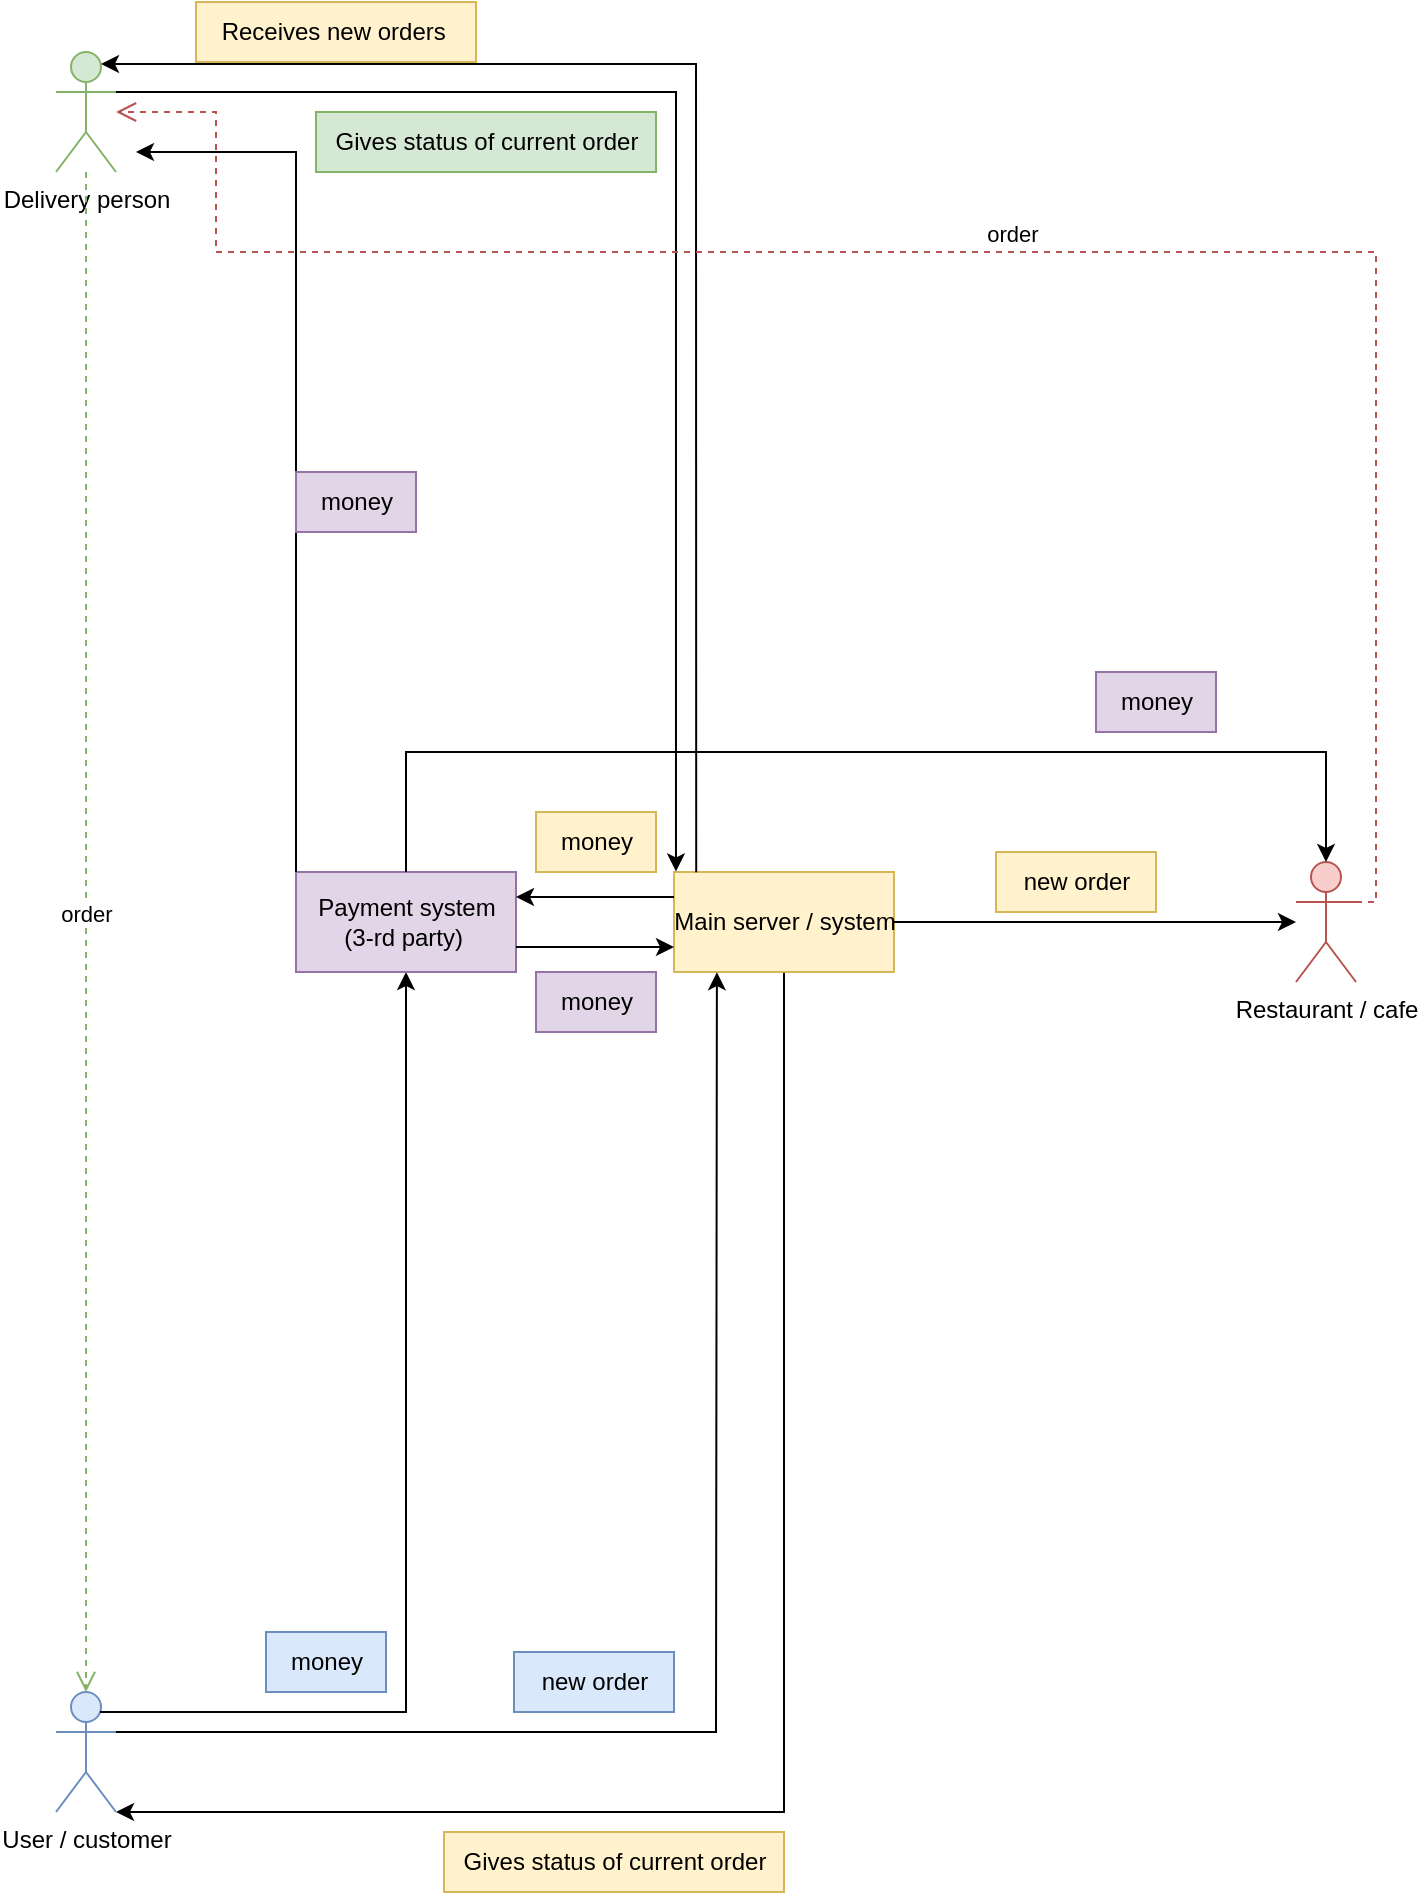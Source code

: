 <mxfile version="20.5.1" type="github">
  <diagram id="9pgWwluBCteegxhIgcZV" name="Страница 1">
    <mxGraphModel dx="2021" dy="1134" grid="1" gridSize="10" guides="1" tooltips="1" connect="1" arrows="1" fold="1" page="1" pageScale="1" pageWidth="827" pageHeight="1169" math="0" shadow="0">
      <root>
        <mxCell id="0" />
        <mxCell id="1" parent="0" />
        <mxCell id="lhkehTmAOrM0mfdr_SEo-1" value="Restaurant / cafe" style="shape=umlActor;verticalLabelPosition=bottom;verticalAlign=top;html=1;outlineConnect=0;fillColor=#f8cecc;strokeColor=#b85450;" parent="1" vertex="1">
          <mxGeometry x="670" y="455" width="30" height="60" as="geometry" />
        </mxCell>
        <mxCell id="N1njmyorijqHZyylZuGq-3" style="edgeStyle=orthogonalEdgeStyle;rounded=0;orthogonalLoop=1;jettySize=auto;html=1;exitX=0.5;exitY=1;exitDx=0;exitDy=0;entryX=1;entryY=1;entryDx=0;entryDy=0;entryPerimeter=0;" edge="1" parent="1" source="lhkehTmAOrM0mfdr_SEo-2" target="lhkehTmAOrM0mfdr_SEo-8">
          <mxGeometry relative="1" as="geometry">
            <Array as="points">
              <mxPoint x="414" y="930" />
            </Array>
          </mxGeometry>
        </mxCell>
        <mxCell id="lhkehTmAOrM0mfdr_SEo-2" value="Main server / system" style="html=1;fillColor=#fff2cc;strokeColor=#d6b656;" parent="1" vertex="1">
          <mxGeometry x="359" y="460" width="110" height="50" as="geometry" />
        </mxCell>
        <mxCell id="lhkehTmAOrM0mfdr_SEo-3" value="Delivery person" style="shape=umlActor;verticalLabelPosition=bottom;verticalAlign=top;html=1;outlineConnect=0;fillColor=#d5e8d4;strokeColor=#82b366;" parent="1" vertex="1">
          <mxGeometry x="50" y="50" width="30" height="60" as="geometry" />
        </mxCell>
        <mxCell id="lhkehTmAOrM0mfdr_SEo-4" value="" style="endArrow=classic;html=1;rounded=0;exitX=1;exitY=0.333;exitDx=0;exitDy=0;exitPerimeter=0;entryX=0.009;entryY=-0.005;entryDx=0;entryDy=0;entryPerimeter=0;" parent="1" source="lhkehTmAOrM0mfdr_SEo-3" target="lhkehTmAOrM0mfdr_SEo-2" edge="1">
          <mxGeometry width="50" height="50" relative="1" as="geometry">
            <mxPoint x="130" y="290" as="sourcePoint" />
            <mxPoint x="180" y="240" as="targetPoint" />
            <Array as="points">
              <mxPoint x="360" y="70" />
            </Array>
          </mxGeometry>
        </mxCell>
        <mxCell id="lhkehTmAOrM0mfdr_SEo-5" value="Gives status of current order" style="text;html=1;align=center;verticalAlign=middle;resizable=0;points=[];autosize=1;strokeColor=#82b366;fillColor=#d5e8d4;" parent="1" vertex="1">
          <mxGeometry x="180" y="80" width="170" height="30" as="geometry" />
        </mxCell>
        <mxCell id="lhkehTmAOrM0mfdr_SEo-6" value="" style="endArrow=classic;html=1;rounded=0;exitX=0.101;exitY=0.002;exitDx=0;exitDy=0;exitPerimeter=0;entryX=0.75;entryY=0.1;entryDx=0;entryDy=0;entryPerimeter=0;" parent="1" source="lhkehTmAOrM0mfdr_SEo-2" target="lhkehTmAOrM0mfdr_SEo-3" edge="1">
          <mxGeometry width="50" height="50" relative="1" as="geometry">
            <mxPoint x="420" y="330" as="sourcePoint" />
            <mxPoint x="370" y="40" as="targetPoint" />
            <Array as="points">
              <mxPoint x="370" y="56" />
            </Array>
          </mxGeometry>
        </mxCell>
        <mxCell id="lhkehTmAOrM0mfdr_SEo-7" value="Receives new orders&amp;nbsp;" style="text;html=1;align=center;verticalAlign=middle;resizable=0;points=[];autosize=1;strokeColor=#d6b656;fillColor=#fff2cc;" parent="1" vertex="1">
          <mxGeometry x="120" y="25" width="140" height="30" as="geometry" />
        </mxCell>
        <mxCell id="lhkehTmAOrM0mfdr_SEo-8" value="User / customer" style="shape=umlActor;verticalLabelPosition=bottom;verticalAlign=top;html=1;outlineConnect=0;fillColor=#dae8fc;strokeColor=#6c8ebf;" parent="1" vertex="1">
          <mxGeometry x="50" y="870" width="30" height="60" as="geometry" />
        </mxCell>
        <mxCell id="lhkehTmAOrM0mfdr_SEo-9" value="" style="endArrow=classic;html=1;rounded=0;entryX=0.195;entryY=1.002;entryDx=0;entryDy=0;entryPerimeter=0;" parent="1" target="lhkehTmAOrM0mfdr_SEo-2" edge="1">
          <mxGeometry width="50" height="50" relative="1" as="geometry">
            <mxPoint x="80" y="890" as="sourcePoint" />
            <mxPoint x="390" y="770" as="targetPoint" />
            <Array as="points">
              <mxPoint x="380" y="890" />
            </Array>
          </mxGeometry>
        </mxCell>
        <mxCell id="lhkehTmAOrM0mfdr_SEo-10" value="new order" style="text;html=1;align=center;verticalAlign=middle;resizable=0;points=[];autosize=1;strokeColor=#6c8ebf;fillColor=#dae8fc;" parent="1" vertex="1">
          <mxGeometry x="279" y="850" width="80" height="30" as="geometry" />
        </mxCell>
        <mxCell id="lhkehTmAOrM0mfdr_SEo-11" value="" style="endArrow=classic;html=1;rounded=0;entryX=0.5;entryY=1;entryDx=0;entryDy=0;" parent="1" target="lhkehTmAOrM0mfdr_SEo-13" edge="1">
          <mxGeometry width="50" height="50" relative="1" as="geometry">
            <mxPoint x="72" y="880" as="sourcePoint" />
            <mxPoint x="370" y="710" as="targetPoint" />
            <Array as="points">
              <mxPoint x="225" y="880" />
            </Array>
          </mxGeometry>
        </mxCell>
        <mxCell id="lhkehTmAOrM0mfdr_SEo-12" value="money" style="text;html=1;align=center;verticalAlign=middle;resizable=0;points=[];autosize=1;strokeColor=#6c8ebf;fillColor=#dae8fc;" parent="1" vertex="1">
          <mxGeometry x="155" y="840" width="60" height="30" as="geometry" />
        </mxCell>
        <mxCell id="lhkehTmAOrM0mfdr_SEo-13" value="Payment system &lt;br&gt;(3-rd party)&amp;nbsp;" style="html=1;fillColor=#e1d5e7;strokeColor=#9673a6;" parent="1" vertex="1">
          <mxGeometry x="170" y="460" width="110" height="50" as="geometry" />
        </mxCell>
        <mxCell id="lhkehTmAOrM0mfdr_SEo-14" value="" style="endArrow=classic;html=1;rounded=0;exitX=1;exitY=0.75;exitDx=0;exitDy=0;entryX=0;entryY=0.75;entryDx=0;entryDy=0;" parent="1" source="lhkehTmAOrM0mfdr_SEo-13" target="lhkehTmAOrM0mfdr_SEo-2" edge="1">
          <mxGeometry width="50" height="50" relative="1" as="geometry">
            <mxPoint x="295" y="535" as="sourcePoint" />
            <mxPoint x="365" y="520" as="targetPoint" />
          </mxGeometry>
        </mxCell>
        <mxCell id="lhkehTmAOrM0mfdr_SEo-15" value="money" style="text;html=1;align=center;verticalAlign=middle;resizable=0;points=[];autosize=1;strokeColor=#9673a6;fillColor=#e1d5e7;" parent="1" vertex="1">
          <mxGeometry x="290" y="510" width="60" height="30" as="geometry" />
        </mxCell>
        <mxCell id="lhkehTmAOrM0mfdr_SEo-17" value="" style="endArrow=classic;html=1;rounded=0;exitX=0;exitY=0.25;exitDx=0;exitDy=0;entryX=1;entryY=0.25;entryDx=0;entryDy=0;" parent="1" source="lhkehTmAOrM0mfdr_SEo-2" target="lhkehTmAOrM0mfdr_SEo-13" edge="1">
          <mxGeometry width="50" height="50" relative="1" as="geometry">
            <mxPoint x="271" y="440" as="sourcePoint" />
            <mxPoint x="350" y="440" as="targetPoint" />
          </mxGeometry>
        </mxCell>
        <mxCell id="lhkehTmAOrM0mfdr_SEo-18" value="money" style="text;html=1;align=center;verticalAlign=middle;resizable=0;points=[];autosize=1;strokeColor=#d6b656;fillColor=#fff2cc;" parent="1" vertex="1">
          <mxGeometry x="290" y="430" width="60" height="30" as="geometry" />
        </mxCell>
        <mxCell id="lhkehTmAOrM0mfdr_SEo-19" value="order" style="html=1;verticalAlign=bottom;endArrow=open;dashed=1;endSize=8;rounded=0;entryX=0.5;entryY=0;entryDx=0;entryDy=0;entryPerimeter=0;fillColor=#d5e8d4;strokeColor=#82b366;" parent="1" source="lhkehTmAOrM0mfdr_SEo-3" target="lhkehTmAOrM0mfdr_SEo-8" edge="1">
          <mxGeometry relative="1" as="geometry">
            <mxPoint x="170" y="260" as="sourcePoint" />
            <mxPoint x="70" y="410" as="targetPoint" />
          </mxGeometry>
        </mxCell>
        <mxCell id="lhkehTmAOrM0mfdr_SEo-21" value="" style="endArrow=classic;html=1;rounded=0;exitX=1;exitY=0.5;exitDx=0;exitDy=0;" parent="1" source="lhkehTmAOrM0mfdr_SEo-2" target="lhkehTmAOrM0mfdr_SEo-1" edge="1">
          <mxGeometry width="50" height="50" relative="1" as="geometry">
            <mxPoint x="510" y="580" as="sourcePoint" />
            <mxPoint x="560" y="530" as="targetPoint" />
          </mxGeometry>
        </mxCell>
        <mxCell id="lhkehTmAOrM0mfdr_SEo-22" value="new order" style="text;html=1;align=center;verticalAlign=middle;resizable=0;points=[];autosize=1;strokeColor=#d6b656;fillColor=#fff2cc;" parent="1" vertex="1">
          <mxGeometry x="520" y="450" width="80" height="30" as="geometry" />
        </mxCell>
        <mxCell id="lhkehTmAOrM0mfdr_SEo-23" value="" style="endArrow=classic;html=1;rounded=0;exitX=0.5;exitY=0;exitDx=0;exitDy=0;entryX=0.5;entryY=0;entryDx=0;entryDy=0;entryPerimeter=0;" parent="1" source="lhkehTmAOrM0mfdr_SEo-13" target="lhkehTmAOrM0mfdr_SEo-1" edge="1">
          <mxGeometry width="50" height="50" relative="1" as="geometry">
            <mxPoint x="240" y="400" as="sourcePoint" />
            <mxPoint x="680" y="400" as="targetPoint" />
            <Array as="points">
              <mxPoint x="225" y="400" />
              <mxPoint x="685" y="400" />
            </Array>
          </mxGeometry>
        </mxCell>
        <mxCell id="lhkehTmAOrM0mfdr_SEo-24" value="money" style="text;html=1;align=center;verticalAlign=middle;resizable=0;points=[];autosize=1;strokeColor=#9673a6;fillColor=#e1d5e7;" parent="1" vertex="1">
          <mxGeometry x="570" y="360" width="60" height="30" as="geometry" />
        </mxCell>
        <mxCell id="lhkehTmAOrM0mfdr_SEo-25" value="order" style="html=1;verticalAlign=bottom;endArrow=open;dashed=1;endSize=8;rounded=0;exitX=1;exitY=0.333;exitDx=0;exitDy=0;exitPerimeter=0;fillColor=#f8cecc;strokeColor=#b85450;" parent="1" source="lhkehTmAOrM0mfdr_SEo-1" target="lhkehTmAOrM0mfdr_SEo-3" edge="1">
          <mxGeometry relative="1" as="geometry">
            <mxPoint x="820" y="370" as="sourcePoint" />
            <mxPoint x="130" y="80" as="targetPoint" />
            <Array as="points">
              <mxPoint x="710" y="475" />
              <mxPoint x="710" y="150" />
              <mxPoint x="130" y="150" />
              <mxPoint x="130" y="80" />
            </Array>
          </mxGeometry>
        </mxCell>
        <mxCell id="lhkehTmAOrM0mfdr_SEo-26" value="" style="endArrow=classic;html=1;rounded=0;exitX=0;exitY=0;exitDx=0;exitDy=0;" parent="1" source="lhkehTmAOrM0mfdr_SEo-13" edge="1">
          <mxGeometry width="50" height="50" relative="1" as="geometry">
            <mxPoint x="120" y="360" as="sourcePoint" />
            <mxPoint x="90" y="100" as="targetPoint" />
            <Array as="points">
              <mxPoint x="170" y="100" />
            </Array>
          </mxGeometry>
        </mxCell>
        <mxCell id="lhkehTmAOrM0mfdr_SEo-27" value="money" style="text;html=1;align=center;verticalAlign=middle;resizable=0;points=[];autosize=1;strokeColor=#9673a6;fillColor=#e1d5e7;" parent="1" vertex="1">
          <mxGeometry x="170" y="260" width="60" height="30" as="geometry" />
        </mxCell>
        <mxCell id="N1njmyorijqHZyylZuGq-4" value="Gives status of current order" style="text;html=1;align=center;verticalAlign=middle;resizable=0;points=[];autosize=1;strokeColor=#d6b656;fillColor=#fff2cc;" vertex="1" parent="1">
          <mxGeometry x="244" y="940" width="170" height="30" as="geometry" />
        </mxCell>
      </root>
    </mxGraphModel>
  </diagram>
</mxfile>
